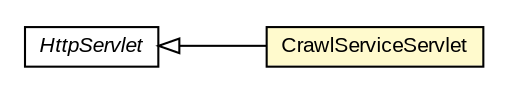 #!/usr/local/bin/dot
#
# Class diagram 
# Generated by UMLGraph version R5_6-24-gf6e263 (http://www.umlgraph.org/)
#

digraph G {
	edge [fontname="arial",fontsize=10,labelfontname="arial",labelfontsize=10];
	node [fontname="arial",fontsize=10,shape=plaintext];
	nodesep=0.25;
	ranksep=0.5;
	rankdir=LR;
	// com.gwtplatform.crawlerservice.server.CrawlServiceServlet
	c203089 [label=<<table title="com.gwtplatform.crawlerservice.server.CrawlServiceServlet" border="0" cellborder="1" cellspacing="0" cellpadding="2" port="p" bgcolor="lemonChiffon" href="./CrawlServiceServlet.html">
		<tr><td><table border="0" cellspacing="0" cellpadding="1">
<tr><td align="center" balign="center"> CrawlServiceServlet </td></tr>
		</table></td></tr>
		</table>>, URL="./CrawlServiceServlet.html", fontname="arial", fontcolor="black", fontsize=10.0];
	//com.gwtplatform.crawlerservice.server.CrawlServiceServlet extends javax.servlet.http.HttpServlet
	c203345:p -> c203089:p [dir=back,arrowtail=empty];
	// javax.servlet.http.HttpServlet
	c203345 [label=<<table title="javax.servlet.http.HttpServlet" border="0" cellborder="1" cellspacing="0" cellpadding="2" port="p">
		<tr><td><table border="0" cellspacing="0" cellpadding="1">
<tr><td align="center" balign="center"><font face="arial italic"> HttpServlet </font></td></tr>
		</table></td></tr>
		</table>>, URL="null", fontname="arial", fontcolor="black", fontsize=10.0];
}

